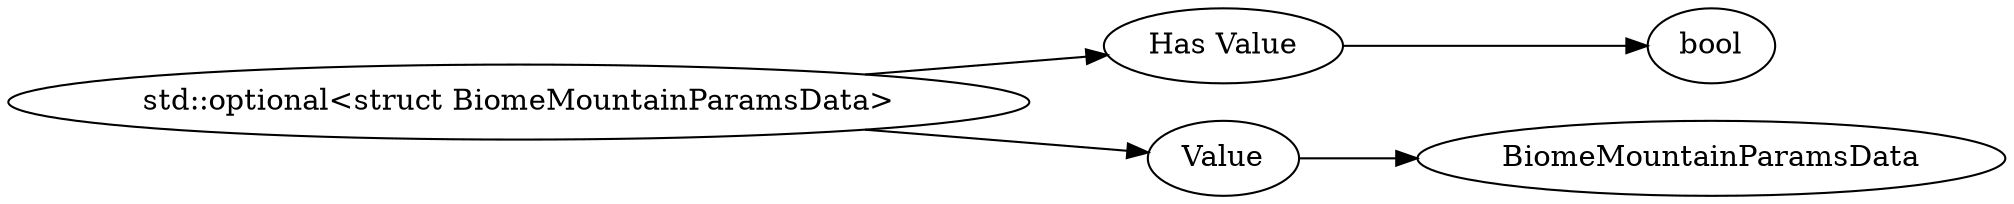 digraph "std::optional<struct BiomeMountainParamsData>" {
rankdir = LR
145
145 -> 146
146 -> 147
145 -> 148
148 -> 165

145 [label="std::optional<struct BiomeMountainParamsData>",comment="name: \"std::optional<struct BiomeMountainParamsData>\", typeName: \"\", id: 145, branchId: 0, recurseId: -1, attributes: 0, notes: \"\""];
146 [label="Has Value",comment="name: \"Has Value\", typeName: \"\", id: 146, branchId: 0, recurseId: -1, attributes: 0, notes: \"If true, follow with appropriate data type, otherwise nothing\""];
147 [label="bool",comment="name: \"bool\", typeName: \"\", id: 147, branchId: 0, recurseId: -1, attributes: 512, notes: \"\""];
148 [label="Value",comment="name: \"Value\", typeName: \"BiomeMountainParamsData\", id: 148, branchId: 0, recurseId: -1, attributes: 256, notes: \"\""];
165 [label="BiomeMountainParamsData",comment="name: \"BiomeMountainParamsData\", typeName: \"\", id: 165, branchId: 0, recurseId: -1, attributes: 512, notes: \"\""];
{ rank = max;147;165}

}
